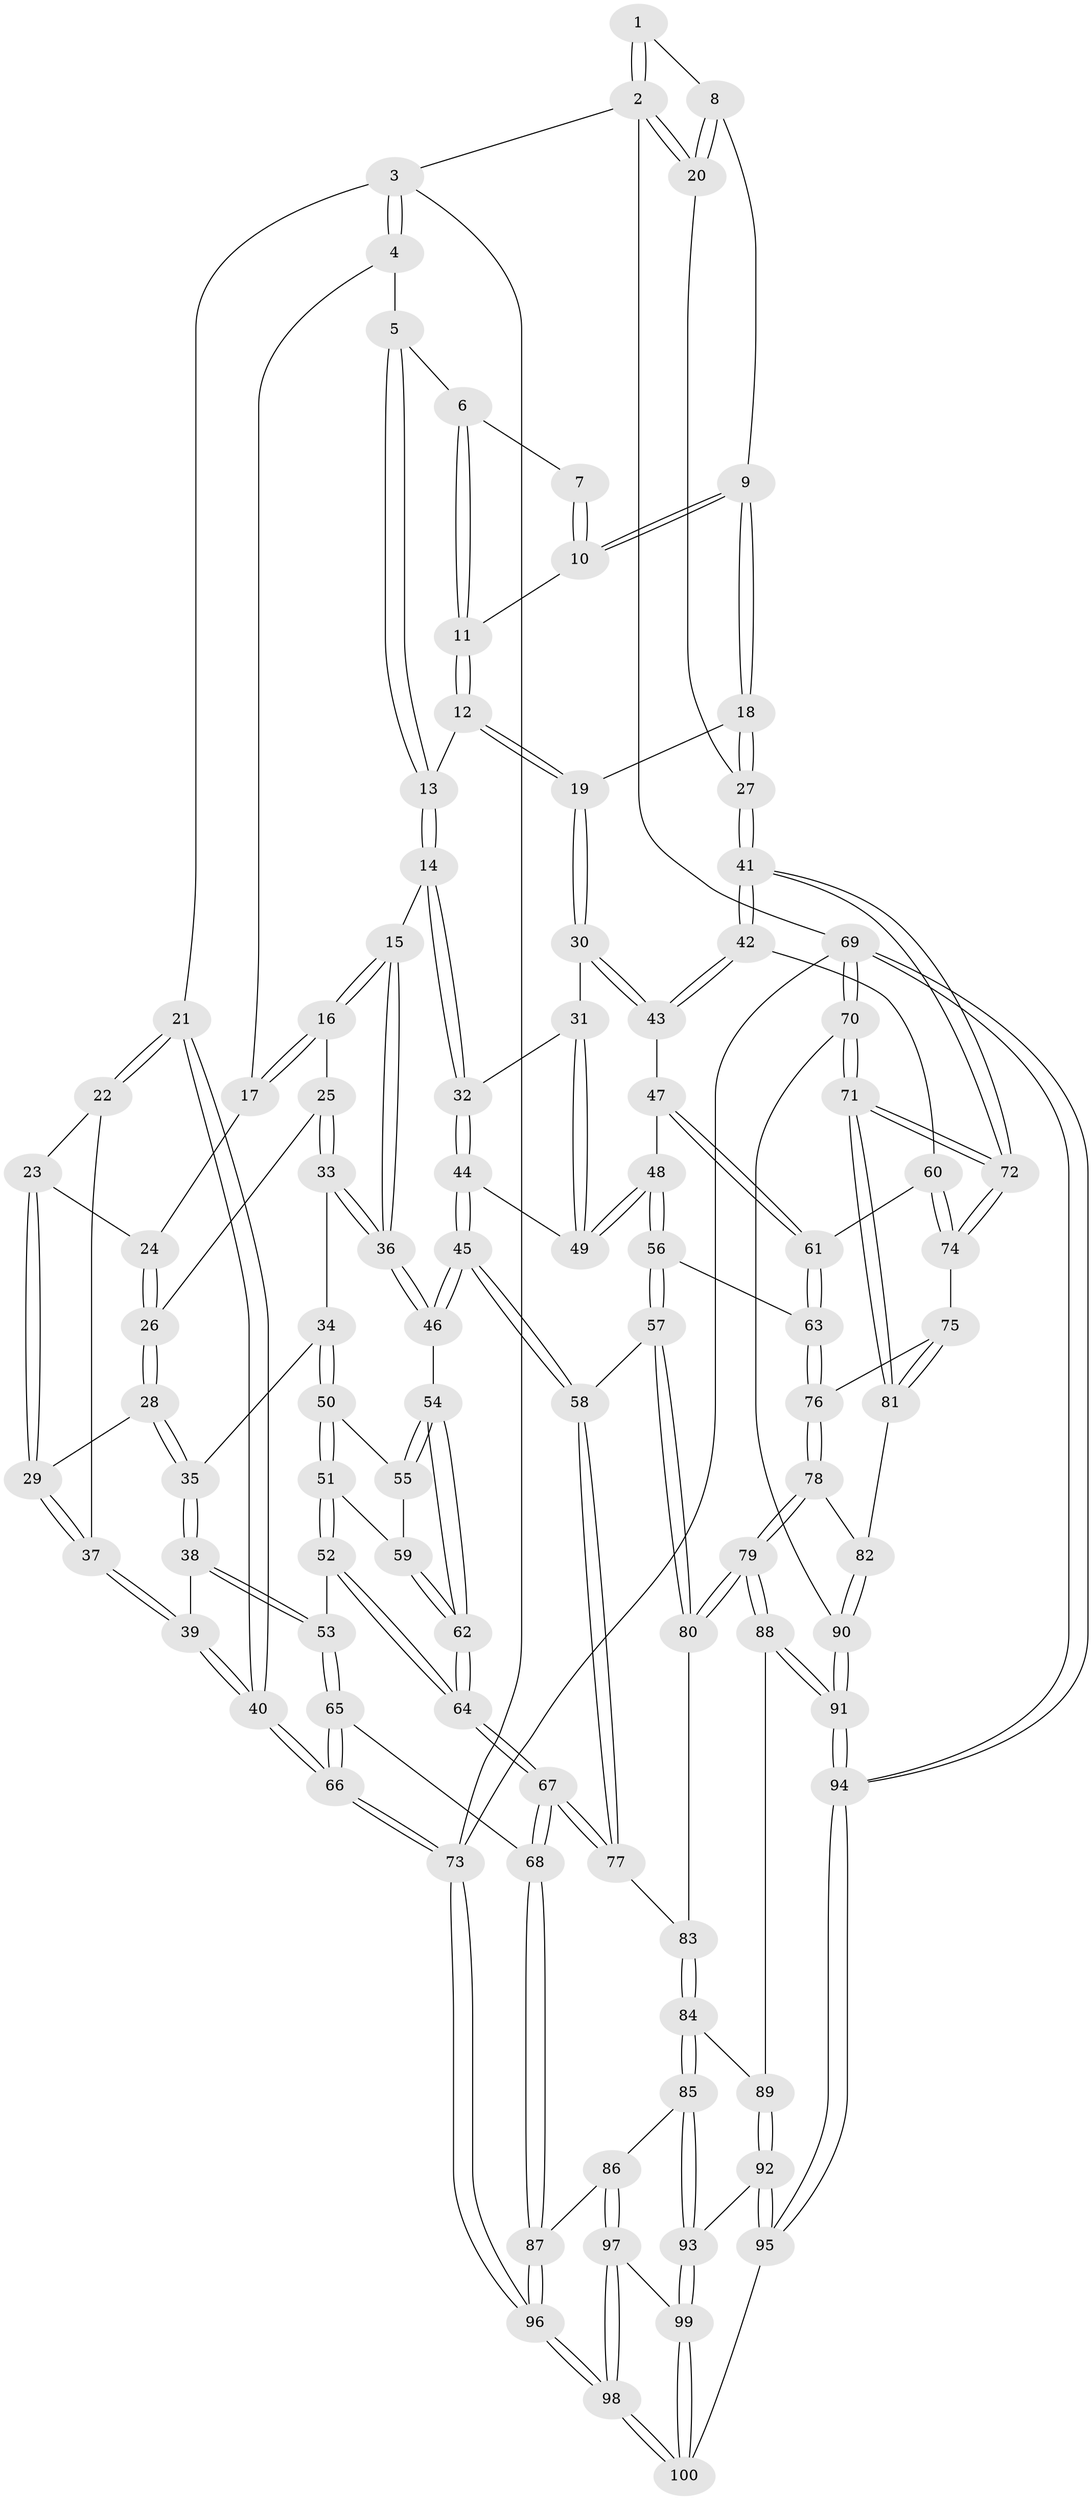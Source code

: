 // coarse degree distribution, {2: 0.04285714285714286, 4: 0.32857142857142857, 3: 0.6285714285714286}
// Generated by graph-tools (version 1.1) at 2025/38/03/04/25 23:38:23]
// undirected, 100 vertices, 247 edges
graph export_dot {
  node [color=gray90,style=filled];
  1 [pos="+0.9732685804391414+0"];
  2 [pos="+1+0"];
  3 [pos="+0+0"];
  4 [pos="+0.369759395781488+0"];
  5 [pos="+0.5067605789771908+0"];
  6 [pos="+0.607381645698324+0"];
  7 [pos="+0.7456063892147587+0"];
  8 [pos="+0.8972416113245357+0.08600351127510533"];
  9 [pos="+0.8703767066725737+0.09811254836501178"];
  10 [pos="+0.8316948531910613+0.06480842851275538"];
  11 [pos="+0.7377006709900245+0.06485825077005554"];
  12 [pos="+0.7033258368738587+0.14275777212219282"];
  13 [pos="+0.5899781942040182+0.14452133167700207"];
  14 [pos="+0.5446154440288512+0.2365891185537524"];
  15 [pos="+0.5297946320882105+0.23579790565680597"];
  16 [pos="+0.3887847883501435+0.18363491502804583"];
  17 [pos="+0.33609144911313016+0.0018980257903608128"];
  18 [pos="+0.8214467025585225+0.2291611956129607"];
  19 [pos="+0.8178968413167266+0.23186758121480158"];
  20 [pos="+1+0.12921802245968952"];
  21 [pos="+0+0"];
  22 [pos="+0+0.09927499760868701"];
  23 [pos="+0.13317830808496192+0.15477686467423576"];
  24 [pos="+0.23134255546123933+0.11579905982353489"];
  25 [pos="+0.3656603376027512+0.20799147434182721"];
  26 [pos="+0.26220901780220934+0.2138848017740345"];
  27 [pos="+1+0.2575764835577937"];
  28 [pos="+0.20972774204411598+0.2684027126346659"];
  29 [pos="+0.1936021568392778+0.26240698446686095"];
  30 [pos="+0.8059705023481917+0.2656737005003076"];
  31 [pos="+0.6927483254696866+0.27579770605891263"];
  32 [pos="+0.5595385151884924+0.26300026622535866"];
  33 [pos="+0.3295891842312074+0.33429749144019194"];
  34 [pos="+0.3170469101317051+0.3370542773253848"];
  35 [pos="+0.23752049452823484+0.3103034467481899"];
  36 [pos="+0.379647320905662+0.36480563512441094"];
  37 [pos="+0.1241391836227918+0.30146612862763356"];
  38 [pos="+0.1488090994422258+0.4464000625122054"];
  39 [pos="+0.06883558839571058+0.4106112056995732"];
  40 [pos="+0+0.4155744007741206"];
  41 [pos="+1+0.3633415039220239"];
  42 [pos="+0.9940452975449708+0.410600780480132"];
  43 [pos="+0.8146040949927609+0.34922334605563204"];
  44 [pos="+0.5639616620966725+0.3088193743563864"];
  45 [pos="+0.4879071103315627+0.49362154406687425"];
  46 [pos="+0.4448887449702912+0.4808002452238232"];
  47 [pos="+0.777432927829209+0.40552316991005977"];
  48 [pos="+0.7194389488819104+0.4414411825409083"];
  49 [pos="+0.6750709828847742+0.39473592581236355"];
  50 [pos="+0.2855626284762635+0.40193655943160844"];
  51 [pos="+0.17111233395403633+0.45448437635438727"];
  52 [pos="+0.15626433574241297+0.4525029692176385"];
  53 [pos="+0.15366742213741477+0.4518092489675275"];
  54 [pos="+0.34478629807924704+0.5149353479371437"];
  55 [pos="+0.3029436434504006+0.4473774253046918"];
  56 [pos="+0.6753854215110018+0.526911885747353"];
  57 [pos="+0.5965651018647095+0.578606243386028"];
  58 [pos="+0.5363408112240784+0.5519333154138628"];
  59 [pos="+0.1827012053275945+0.46031783853038477"];
  60 [pos="+0.8984417683560502+0.5290716832008848"];
  61 [pos="+0.8752656988016435+0.5205191924044243"];
  62 [pos="+0.3149978663701823+0.5383703027751455"];
  63 [pos="+0.766504222644125+0.566197705006086"];
  64 [pos="+0.27255332353470135+0.6560429098251973"];
  65 [pos="+0.11078672807323778+0.7043195489572152"];
  66 [pos="+0+0.6840130876646039"];
  67 [pos="+0.25414584635790327+0.7335242298498733"];
  68 [pos="+0.23225700952856043+0.7598412844988849"];
  69 [pos="+1+1"];
  70 [pos="+1+0.80801121639615"];
  71 [pos="+1+0.6544167895750356"];
  72 [pos="+1+0.5770321934779556"];
  73 [pos="+0+1"];
  74 [pos="+0.9031748128819423+0.5453186285872714"];
  75 [pos="+0.9046864551020455+0.6378740321590841"];
  76 [pos="+0.8114416350575964+0.6262371912308347"];
  77 [pos="+0.399934511927115+0.6817319107722979"];
  78 [pos="+0.7560954504043486+0.6986370770359259"];
  79 [pos="+0.6432516555453951+0.7321820724980269"];
  80 [pos="+0.6286423279383327+0.7063522289351085"];
  81 [pos="+0.9407467631002948+0.6885741891154754"];
  82 [pos="+0.8992042998778199+0.7542578206847509"];
  83 [pos="+0.47875705222880177+0.7422004613957859"];
  84 [pos="+0.456806819729953+0.8036252779953441"];
  85 [pos="+0.34837369096497045+0.833016795246228"];
  86 [pos="+0.2560099908453723+0.7933553718169615"];
  87 [pos="+0.23432770139504988+0.7669217531573975"];
  88 [pos="+0.646838059933024+0.7776312019013079"];
  89 [pos="+0.5345622588951382+0.8377990953011217"];
  90 [pos="+0.8897013745759956+0.8026300808558826"];
  91 [pos="+0.8204073625550704+1"];
  92 [pos="+0.49912727721721195+0.913025537275675"];
  93 [pos="+0.4302406483432001+0.9244415832509507"];
  94 [pos="+0.8524647521948435+1"];
  95 [pos="+0.793450317817805+1"];
  96 [pos="+0+1"];
  97 [pos="+0.2633196483069495+0.884363228195318"];
  98 [pos="+0.10847493430441657+1"];
  99 [pos="+0.3946571331532879+1"];
  100 [pos="+0.40633586741927313+1"];
  1 -- 2;
  1 -- 2;
  1 -- 8;
  2 -- 3;
  2 -- 20;
  2 -- 20;
  2 -- 69;
  3 -- 4;
  3 -- 4;
  3 -- 21;
  3 -- 73;
  4 -- 5;
  4 -- 17;
  5 -- 6;
  5 -- 13;
  5 -- 13;
  6 -- 7;
  6 -- 11;
  6 -- 11;
  7 -- 10;
  7 -- 10;
  8 -- 9;
  8 -- 20;
  8 -- 20;
  9 -- 10;
  9 -- 10;
  9 -- 18;
  9 -- 18;
  10 -- 11;
  11 -- 12;
  11 -- 12;
  12 -- 13;
  12 -- 19;
  12 -- 19;
  13 -- 14;
  13 -- 14;
  14 -- 15;
  14 -- 32;
  14 -- 32;
  15 -- 16;
  15 -- 16;
  15 -- 36;
  15 -- 36;
  16 -- 17;
  16 -- 17;
  16 -- 25;
  17 -- 24;
  18 -- 19;
  18 -- 27;
  18 -- 27;
  19 -- 30;
  19 -- 30;
  20 -- 27;
  21 -- 22;
  21 -- 22;
  21 -- 40;
  21 -- 40;
  22 -- 23;
  22 -- 37;
  23 -- 24;
  23 -- 29;
  23 -- 29;
  24 -- 26;
  24 -- 26;
  25 -- 26;
  25 -- 33;
  25 -- 33;
  26 -- 28;
  26 -- 28;
  27 -- 41;
  27 -- 41;
  28 -- 29;
  28 -- 35;
  28 -- 35;
  29 -- 37;
  29 -- 37;
  30 -- 31;
  30 -- 43;
  30 -- 43;
  31 -- 32;
  31 -- 49;
  31 -- 49;
  32 -- 44;
  32 -- 44;
  33 -- 34;
  33 -- 36;
  33 -- 36;
  34 -- 35;
  34 -- 50;
  34 -- 50;
  35 -- 38;
  35 -- 38;
  36 -- 46;
  36 -- 46;
  37 -- 39;
  37 -- 39;
  38 -- 39;
  38 -- 53;
  38 -- 53;
  39 -- 40;
  39 -- 40;
  40 -- 66;
  40 -- 66;
  41 -- 42;
  41 -- 42;
  41 -- 72;
  41 -- 72;
  42 -- 43;
  42 -- 43;
  42 -- 60;
  43 -- 47;
  44 -- 45;
  44 -- 45;
  44 -- 49;
  45 -- 46;
  45 -- 46;
  45 -- 58;
  45 -- 58;
  46 -- 54;
  47 -- 48;
  47 -- 61;
  47 -- 61;
  48 -- 49;
  48 -- 49;
  48 -- 56;
  48 -- 56;
  50 -- 51;
  50 -- 51;
  50 -- 55;
  51 -- 52;
  51 -- 52;
  51 -- 59;
  52 -- 53;
  52 -- 64;
  52 -- 64;
  53 -- 65;
  53 -- 65;
  54 -- 55;
  54 -- 55;
  54 -- 62;
  54 -- 62;
  55 -- 59;
  56 -- 57;
  56 -- 57;
  56 -- 63;
  57 -- 58;
  57 -- 80;
  57 -- 80;
  58 -- 77;
  58 -- 77;
  59 -- 62;
  59 -- 62;
  60 -- 61;
  60 -- 74;
  60 -- 74;
  61 -- 63;
  61 -- 63;
  62 -- 64;
  62 -- 64;
  63 -- 76;
  63 -- 76;
  64 -- 67;
  64 -- 67;
  65 -- 66;
  65 -- 66;
  65 -- 68;
  66 -- 73;
  66 -- 73;
  67 -- 68;
  67 -- 68;
  67 -- 77;
  67 -- 77;
  68 -- 87;
  68 -- 87;
  69 -- 70;
  69 -- 70;
  69 -- 94;
  69 -- 94;
  69 -- 73;
  70 -- 71;
  70 -- 71;
  70 -- 90;
  71 -- 72;
  71 -- 72;
  71 -- 81;
  71 -- 81;
  72 -- 74;
  72 -- 74;
  73 -- 96;
  73 -- 96;
  74 -- 75;
  75 -- 76;
  75 -- 81;
  75 -- 81;
  76 -- 78;
  76 -- 78;
  77 -- 83;
  78 -- 79;
  78 -- 79;
  78 -- 82;
  79 -- 80;
  79 -- 80;
  79 -- 88;
  79 -- 88;
  80 -- 83;
  81 -- 82;
  82 -- 90;
  82 -- 90;
  83 -- 84;
  83 -- 84;
  84 -- 85;
  84 -- 85;
  84 -- 89;
  85 -- 86;
  85 -- 93;
  85 -- 93;
  86 -- 87;
  86 -- 97;
  86 -- 97;
  87 -- 96;
  87 -- 96;
  88 -- 89;
  88 -- 91;
  88 -- 91;
  89 -- 92;
  89 -- 92;
  90 -- 91;
  90 -- 91;
  91 -- 94;
  91 -- 94;
  92 -- 93;
  92 -- 95;
  92 -- 95;
  93 -- 99;
  93 -- 99;
  94 -- 95;
  94 -- 95;
  95 -- 100;
  96 -- 98;
  96 -- 98;
  97 -- 98;
  97 -- 98;
  97 -- 99;
  98 -- 100;
  98 -- 100;
  99 -- 100;
  99 -- 100;
}
